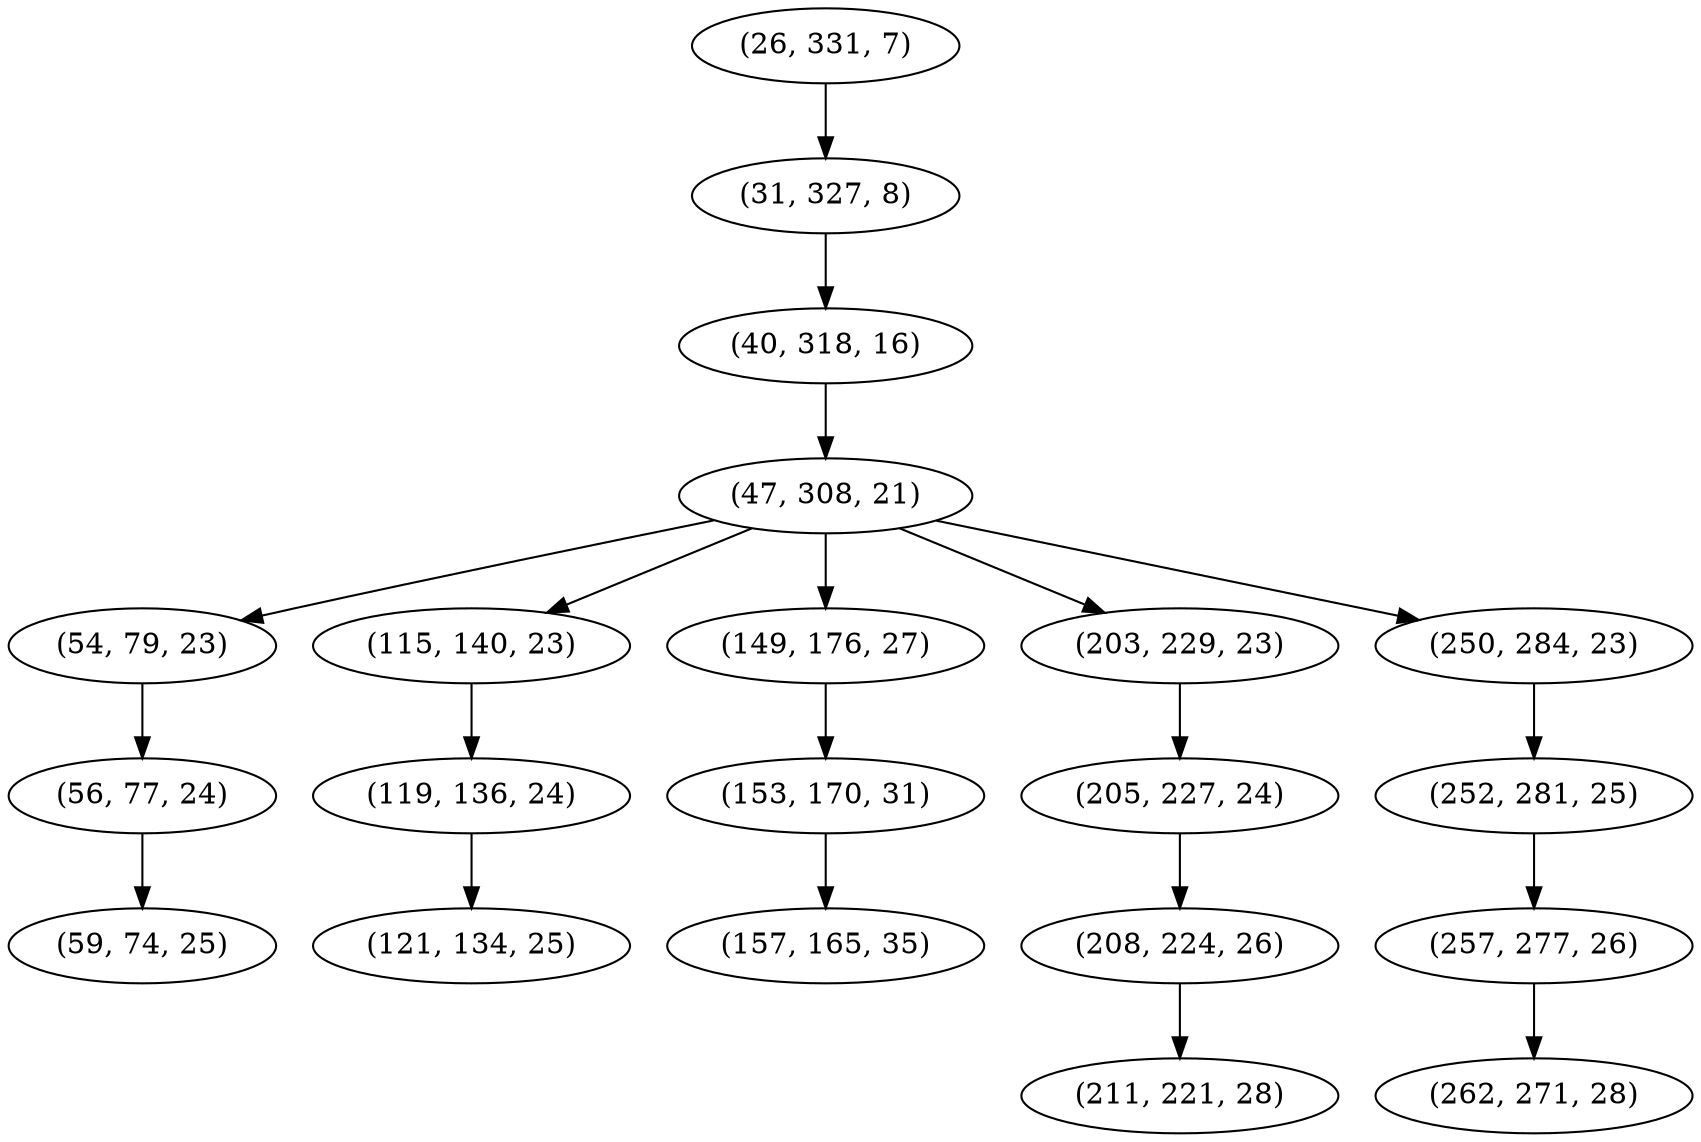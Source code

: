 digraph tree {
    "(26, 331, 7)";
    "(31, 327, 8)";
    "(40, 318, 16)";
    "(47, 308, 21)";
    "(54, 79, 23)";
    "(56, 77, 24)";
    "(59, 74, 25)";
    "(115, 140, 23)";
    "(119, 136, 24)";
    "(121, 134, 25)";
    "(149, 176, 27)";
    "(153, 170, 31)";
    "(157, 165, 35)";
    "(203, 229, 23)";
    "(205, 227, 24)";
    "(208, 224, 26)";
    "(211, 221, 28)";
    "(250, 284, 23)";
    "(252, 281, 25)";
    "(257, 277, 26)";
    "(262, 271, 28)";
    "(26, 331, 7)" -> "(31, 327, 8)";
    "(31, 327, 8)" -> "(40, 318, 16)";
    "(40, 318, 16)" -> "(47, 308, 21)";
    "(47, 308, 21)" -> "(54, 79, 23)";
    "(47, 308, 21)" -> "(115, 140, 23)";
    "(47, 308, 21)" -> "(149, 176, 27)";
    "(47, 308, 21)" -> "(203, 229, 23)";
    "(47, 308, 21)" -> "(250, 284, 23)";
    "(54, 79, 23)" -> "(56, 77, 24)";
    "(56, 77, 24)" -> "(59, 74, 25)";
    "(115, 140, 23)" -> "(119, 136, 24)";
    "(119, 136, 24)" -> "(121, 134, 25)";
    "(149, 176, 27)" -> "(153, 170, 31)";
    "(153, 170, 31)" -> "(157, 165, 35)";
    "(203, 229, 23)" -> "(205, 227, 24)";
    "(205, 227, 24)" -> "(208, 224, 26)";
    "(208, 224, 26)" -> "(211, 221, 28)";
    "(250, 284, 23)" -> "(252, 281, 25)";
    "(252, 281, 25)" -> "(257, 277, 26)";
    "(257, 277, 26)" -> "(262, 271, 28)";
}
